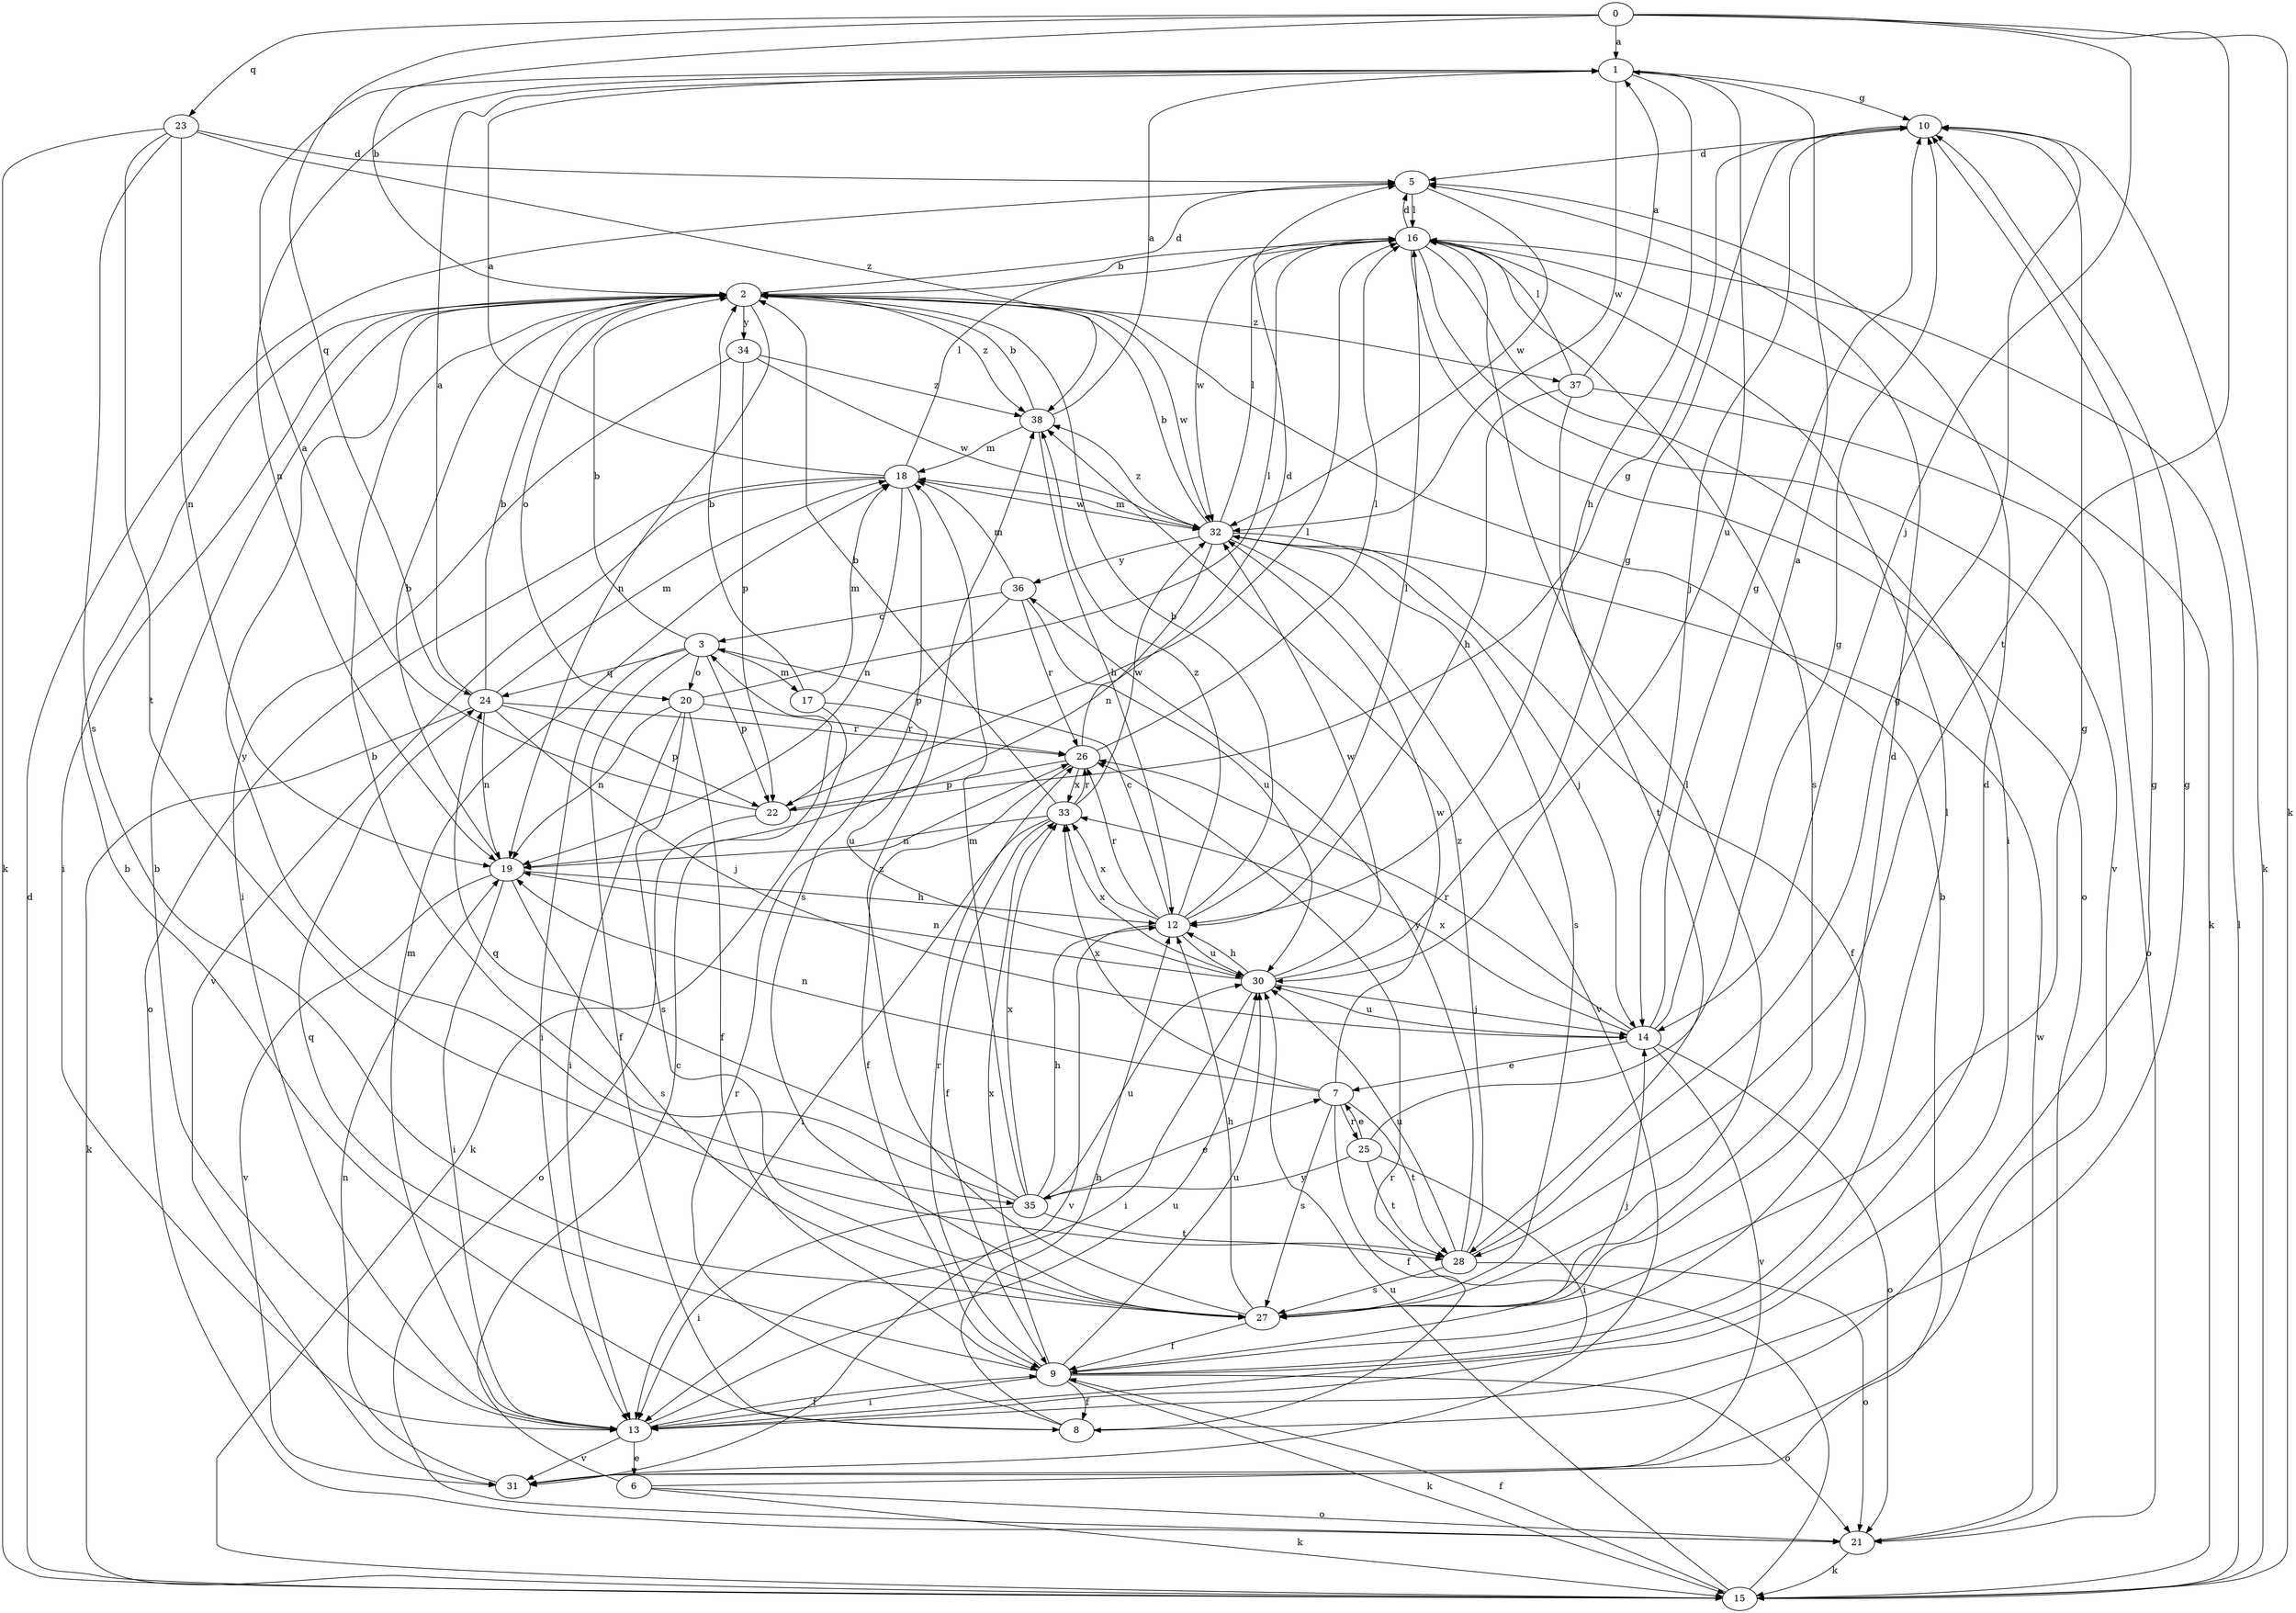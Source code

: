 strict digraph  {
0;
1;
2;
3;
5;
6;
7;
8;
9;
10;
12;
13;
14;
15;
16;
17;
18;
19;
20;
21;
22;
23;
24;
25;
26;
27;
28;
30;
31;
32;
33;
34;
35;
36;
37;
38;
0 -> 1  [label=a];
0 -> 2  [label=b];
0 -> 14  [label=j];
0 -> 15  [label=k];
0 -> 23  [label=q];
0 -> 24  [label=q];
0 -> 28  [label=t];
1 -> 10  [label=g];
1 -> 12  [label=h];
1 -> 19  [label=n];
1 -> 30  [label=u];
1 -> 32  [label=w];
2 -> 5  [label=d];
2 -> 13  [label=i];
2 -> 19  [label=n];
2 -> 20  [label=o];
2 -> 32  [label=w];
2 -> 34  [label=y];
2 -> 35  [label=y];
2 -> 37  [label=z];
2 -> 38  [label=z];
3 -> 2  [label=b];
3 -> 8  [label=f];
3 -> 13  [label=i];
3 -> 17  [label=m];
3 -> 20  [label=o];
3 -> 22  [label=p];
3 -> 24  [label=q];
5 -> 16  [label=l];
5 -> 32  [label=w];
6 -> 2  [label=b];
6 -> 3  [label=c];
6 -> 15  [label=k];
6 -> 21  [label=o];
7 -> 8  [label=f];
7 -> 19  [label=n];
7 -> 25  [label=r];
7 -> 27  [label=s];
7 -> 28  [label=t];
7 -> 32  [label=w];
7 -> 33  [label=x];
8 -> 2  [label=b];
8 -> 10  [label=g];
8 -> 12  [label=h];
8 -> 26  [label=r];
9 -> 5  [label=d];
9 -> 8  [label=f];
9 -> 13  [label=i];
9 -> 14  [label=j];
9 -> 15  [label=k];
9 -> 16  [label=l];
9 -> 21  [label=o];
9 -> 24  [label=q];
9 -> 26  [label=r];
9 -> 30  [label=u];
9 -> 33  [label=x];
10 -> 5  [label=d];
10 -> 14  [label=j];
10 -> 15  [label=k];
12 -> 2  [label=b];
12 -> 3  [label=c];
12 -> 16  [label=l];
12 -> 26  [label=r];
12 -> 30  [label=u];
12 -> 31  [label=v];
12 -> 33  [label=x];
12 -> 38  [label=z];
13 -> 2  [label=b];
13 -> 6  [label=e];
13 -> 9  [label=f];
13 -> 10  [label=g];
13 -> 18  [label=m];
13 -> 30  [label=u];
13 -> 31  [label=v];
14 -> 1  [label=a];
14 -> 7  [label=e];
14 -> 10  [label=g];
14 -> 21  [label=o];
14 -> 26  [label=r];
14 -> 30  [label=u];
14 -> 31  [label=v];
14 -> 33  [label=x];
15 -> 5  [label=d];
15 -> 9  [label=f];
15 -> 16  [label=l];
15 -> 26  [label=r];
15 -> 30  [label=u];
16 -> 2  [label=b];
16 -> 5  [label=d];
16 -> 13  [label=i];
16 -> 15  [label=k];
16 -> 21  [label=o];
16 -> 27  [label=s];
16 -> 31  [label=v];
16 -> 32  [label=w];
17 -> 2  [label=b];
17 -> 15  [label=k];
17 -> 18  [label=m];
17 -> 30  [label=u];
18 -> 1  [label=a];
18 -> 16  [label=l];
18 -> 19  [label=n];
18 -> 21  [label=o];
18 -> 27  [label=s];
18 -> 31  [label=v];
18 -> 32  [label=w];
19 -> 2  [label=b];
19 -> 12  [label=h];
19 -> 13  [label=i];
19 -> 27  [label=s];
19 -> 31  [label=v];
20 -> 9  [label=f];
20 -> 13  [label=i];
20 -> 16  [label=l];
20 -> 19  [label=n];
20 -> 26  [label=r];
20 -> 27  [label=s];
21 -> 15  [label=k];
21 -> 32  [label=w];
22 -> 1  [label=a];
22 -> 10  [label=g];
22 -> 16  [label=l];
22 -> 21  [label=o];
23 -> 5  [label=d];
23 -> 15  [label=k];
23 -> 19  [label=n];
23 -> 27  [label=s];
23 -> 28  [label=t];
23 -> 38  [label=z];
24 -> 1  [label=a];
24 -> 2  [label=b];
24 -> 14  [label=j];
24 -> 15  [label=k];
24 -> 18  [label=m];
24 -> 19  [label=n];
24 -> 22  [label=p];
24 -> 26  [label=r];
25 -> 7  [label=e];
25 -> 10  [label=g];
25 -> 13  [label=i];
25 -> 28  [label=t];
25 -> 35  [label=y];
26 -> 5  [label=d];
26 -> 9  [label=f];
26 -> 16  [label=l];
26 -> 22  [label=p];
26 -> 33  [label=x];
27 -> 5  [label=d];
27 -> 9  [label=f];
27 -> 10  [label=g];
27 -> 12  [label=h];
27 -> 16  [label=l];
27 -> 38  [label=z];
28 -> 10  [label=g];
28 -> 21  [label=o];
28 -> 27  [label=s];
28 -> 30  [label=u];
28 -> 36  [label=y];
28 -> 38  [label=z];
30 -> 10  [label=g];
30 -> 12  [label=h];
30 -> 13  [label=i];
30 -> 14  [label=j];
30 -> 19  [label=n];
30 -> 32  [label=w];
30 -> 33  [label=x];
31 -> 19  [label=n];
32 -> 2  [label=b];
32 -> 9  [label=f];
32 -> 14  [label=j];
32 -> 16  [label=l];
32 -> 18  [label=m];
32 -> 19  [label=n];
32 -> 27  [label=s];
32 -> 31  [label=v];
32 -> 36  [label=y];
32 -> 38  [label=z];
33 -> 2  [label=b];
33 -> 9  [label=f];
33 -> 13  [label=i];
33 -> 19  [label=n];
33 -> 26  [label=r];
33 -> 32  [label=w];
34 -> 13  [label=i];
34 -> 22  [label=p];
34 -> 32  [label=w];
34 -> 38  [label=z];
35 -> 2  [label=b];
35 -> 7  [label=e];
35 -> 12  [label=h];
35 -> 13  [label=i];
35 -> 18  [label=m];
35 -> 24  [label=q];
35 -> 28  [label=t];
35 -> 30  [label=u];
35 -> 33  [label=x];
36 -> 3  [label=c];
36 -> 18  [label=m];
36 -> 22  [label=p];
36 -> 26  [label=r];
36 -> 30  [label=u];
37 -> 1  [label=a];
37 -> 12  [label=h];
37 -> 16  [label=l];
37 -> 21  [label=o];
37 -> 28  [label=t];
38 -> 1  [label=a];
38 -> 2  [label=b];
38 -> 12  [label=h];
38 -> 18  [label=m];
}
